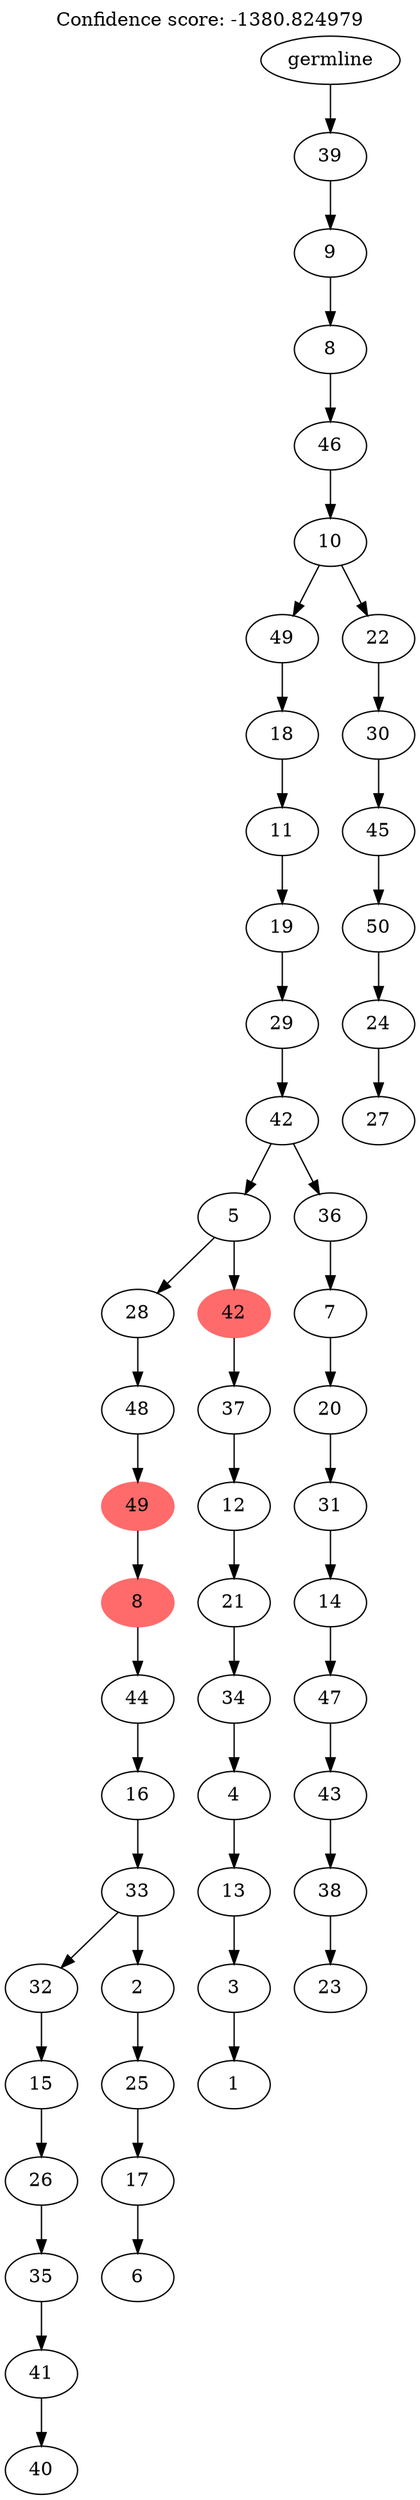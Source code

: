 digraph g {
	"52" -> "53";
	"53" [label="40"];
	"51" -> "52";
	"52" [label="41"];
	"50" -> "51";
	"51" [label="35"];
	"49" -> "50";
	"50" [label="26"];
	"48" -> "49";
	"49" [label="15"];
	"46" -> "47";
	"47" [label="6"];
	"45" -> "46";
	"46" [label="17"];
	"44" -> "45";
	"45" [label="25"];
	"43" -> "44";
	"44" [label="2"];
	"43" -> "48";
	"48" [label="32"];
	"42" -> "43";
	"43" [label="33"];
	"41" -> "42";
	"42" [label="16"];
	"40" -> "41";
	"41" [label="44"];
	"39" -> "40";
	"40" [color=indianred1, style=filled, label="8"];
	"38" -> "39";
	"39" [color=indianred1, style=filled, label="49"];
	"37" -> "38";
	"38" [label="48"];
	"35" -> "36";
	"36" [label="1"];
	"34" -> "35";
	"35" [label="3"];
	"33" -> "34";
	"34" [label="13"];
	"32" -> "33";
	"33" [label="4"];
	"31" -> "32";
	"32" [label="34"];
	"30" -> "31";
	"31" [label="21"];
	"29" -> "30";
	"30" [label="12"];
	"28" -> "29";
	"29" [label="37"];
	"27" -> "28";
	"28" [color=indianred1, style=filled, label="42"];
	"27" -> "37";
	"37" [label="28"];
	"25" -> "26";
	"26" [label="23"];
	"24" -> "25";
	"25" [label="38"];
	"23" -> "24";
	"24" [label="43"];
	"22" -> "23";
	"23" [label="47"];
	"21" -> "22";
	"22" [label="14"];
	"20" -> "21";
	"21" [label="31"];
	"19" -> "20";
	"20" [label="20"];
	"18" -> "19";
	"19" [label="7"];
	"17" -> "18";
	"18" [label="36"];
	"17" -> "27";
	"27" [label="5"];
	"16" -> "17";
	"17" [label="42"];
	"15" -> "16";
	"16" [label="29"];
	"14" -> "15";
	"15" [label="19"];
	"13" -> "14";
	"14" [label="11"];
	"12" -> "13";
	"13" [label="18"];
	"10" -> "11";
	"11" [label="27"];
	"9" -> "10";
	"10" [label="24"];
	"8" -> "9";
	"9" [label="50"];
	"7" -> "8";
	"8" [label="45"];
	"6" -> "7";
	"7" [label="30"];
	"5" -> "6";
	"6" [label="22"];
	"5" -> "12";
	"12" [label="49"];
	"4" -> "5";
	"5" [label="10"];
	"3" -> "4";
	"4" [label="46"];
	"2" -> "3";
	"3" [label="8"];
	"1" -> "2";
	"2" [label="9"];
	"0" -> "1";
	"1" [label="39"];
	"0" [label="germline"];
	labelloc="t";
	label="Confidence score: -1380.824979";
}
